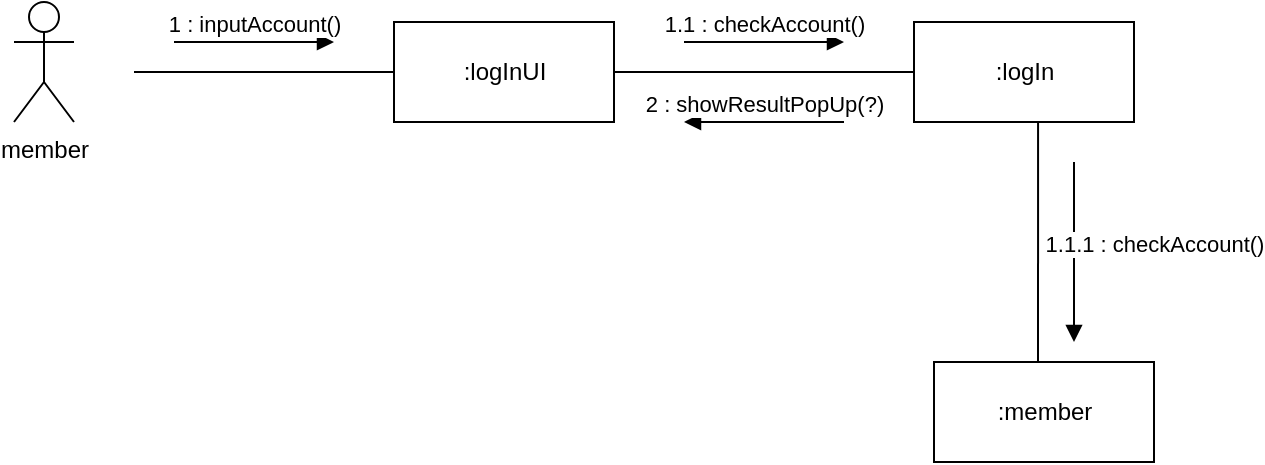 <mxfile version="19.0.3" type="device"><diagram id="68K25hkQ2-3VuJDq98R_" name="페이지-1"><mxGraphModel dx="946" dy="615" grid="1" gridSize="10" guides="1" tooltips="1" connect="1" arrows="1" fold="1" page="1" pageScale="1" pageWidth="827" pageHeight="1169" math="0" shadow="0"><root><mxCell id="0"/><mxCell id="1" parent="0"/><mxCell id="VSEk7lvHo-epsRUgxry3-1" value="member" style="shape=umlActor;verticalLabelPosition=bottom;verticalAlign=top;html=1;outlineConnect=0;" parent="1" vertex="1"><mxGeometry x="70" y="280" width="30" height="60" as="geometry"/></mxCell><mxCell id="VSEk7lvHo-epsRUgxry3-2" value=":logInUI" style="html=1;" parent="1" vertex="1"><mxGeometry x="260" y="290" width="110" height="50" as="geometry"/></mxCell><mxCell id="VSEk7lvHo-epsRUgxry3-3" value=":logIn" style="html=1;" parent="1" vertex="1"><mxGeometry x="520" y="290" width="110" height="50" as="geometry"/></mxCell><mxCell id="VSEk7lvHo-epsRUgxry3-4" value=":member" style="html=1;" parent="1" vertex="1"><mxGeometry x="530" y="460" width="110" height="50" as="geometry"/></mxCell><mxCell id="VSEk7lvHo-epsRUgxry3-5" value="" style="line;strokeWidth=1;fillColor=none;align=left;verticalAlign=middle;spacingTop=-1;spacingLeft=3;spacingRight=3;rotatable=0;labelPosition=right;points=[];portConstraint=eastwest;" parent="1" vertex="1"><mxGeometry x="130" y="311" width="130" height="8" as="geometry"/></mxCell><mxCell id="VSEk7lvHo-epsRUgxry3-6" value="" style="line;strokeWidth=1;fillColor=none;align=left;verticalAlign=middle;spacingTop=-1;spacingLeft=3;spacingRight=3;rotatable=0;labelPosition=right;points=[];portConstraint=eastwest;" parent="1" vertex="1"><mxGeometry x="370" y="311" width="150" height="8" as="geometry"/></mxCell><mxCell id="VSEk7lvHo-epsRUgxry3-7" value="" style="endArrow=none;html=1;rounded=0;entryX=0.564;entryY=1;entryDx=0;entryDy=0;entryPerimeter=0;" parent="1" target="VSEk7lvHo-epsRUgxry3-3" edge="1"><mxGeometry width="50" height="50" relative="1" as="geometry"><mxPoint x="582" y="460" as="sourcePoint"/><mxPoint x="574.5" y="340" as="targetPoint"/></mxGeometry></mxCell><mxCell id="VSEk7lvHo-epsRUgxry3-9" value="1 : inputAccount()" style="html=1;verticalAlign=bottom;endArrow=block;rounded=0;" parent="1" edge="1"><mxGeometry width="80" relative="1" as="geometry"><mxPoint x="150" y="300" as="sourcePoint"/><mxPoint x="230" y="300" as="targetPoint"/></mxGeometry></mxCell><mxCell id="VSEk7lvHo-epsRUgxry3-10" value="1.1 : checkAccount()" style="html=1;verticalAlign=bottom;endArrow=block;rounded=0;" parent="1" edge="1"><mxGeometry width="80" relative="1" as="geometry"><mxPoint x="405" y="300" as="sourcePoint"/><mxPoint x="485" y="300" as="targetPoint"/></mxGeometry></mxCell><mxCell id="VSEk7lvHo-epsRUgxry3-11" value="1.1.1 : checkAccount()" style="html=1;verticalAlign=bottom;endArrow=block;rounded=0;" parent="1" edge="1"><mxGeometry x="0.111" y="40" width="80" relative="1" as="geometry"><mxPoint x="600" y="360" as="sourcePoint"/><mxPoint x="600" y="450" as="targetPoint"/><mxPoint as="offset"/></mxGeometry></mxCell><mxCell id="hJGS1FmL3f0AzJJ-Ru_--1" value="2 : showResultPopUp(?)" style="html=1;verticalAlign=bottom;endArrow=block;rounded=0;" edge="1" parent="1"><mxGeometry width="80" relative="1" as="geometry"><mxPoint x="485" y="340" as="sourcePoint"/><mxPoint x="405" y="340" as="targetPoint"/></mxGeometry></mxCell></root></mxGraphModel></diagram></mxfile>